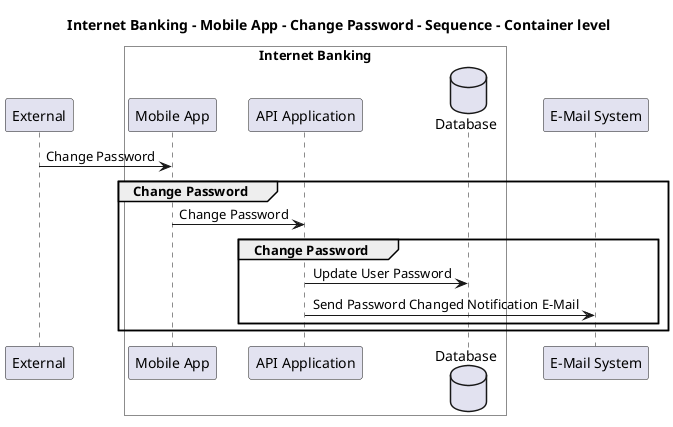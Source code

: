 @startuml

title Internet Banking - Mobile App - Change Password - Sequence - Container level

participant "External" as C4InterFlow.SoftwareSystems.ExternalSystem

box "Internet Banking" #White
    participant "Mobile App" as BigBankPlc.SoftwareSystems.InternetBanking.Containers.MobileApp
    participant "API Application" as BigBankPlc.SoftwareSystems.InternetBanking.Containers.APIApplication
    database "Database" as BigBankPlc.SoftwareSystems.InternetBanking.Containers.Database
end box

participant "E-Mail System" as BigBankPlc.SoftwareSystems.EMailSystem

C4InterFlow.SoftwareSystems.ExternalSystem -> BigBankPlc.SoftwareSystems.InternetBanking.Containers.MobileApp : Change Password
group Change Password
BigBankPlc.SoftwareSystems.InternetBanking.Containers.MobileApp -> BigBankPlc.SoftwareSystems.InternetBanking.Containers.APIApplication : Change Password
group Change Password
BigBankPlc.SoftwareSystems.InternetBanking.Containers.APIApplication -> BigBankPlc.SoftwareSystems.InternetBanking.Containers.Database : Update User Password
BigBankPlc.SoftwareSystems.InternetBanking.Containers.APIApplication -> BigBankPlc.SoftwareSystems.EMailSystem : Send Password Changed Notification E-Mail
end
end


@enduml
